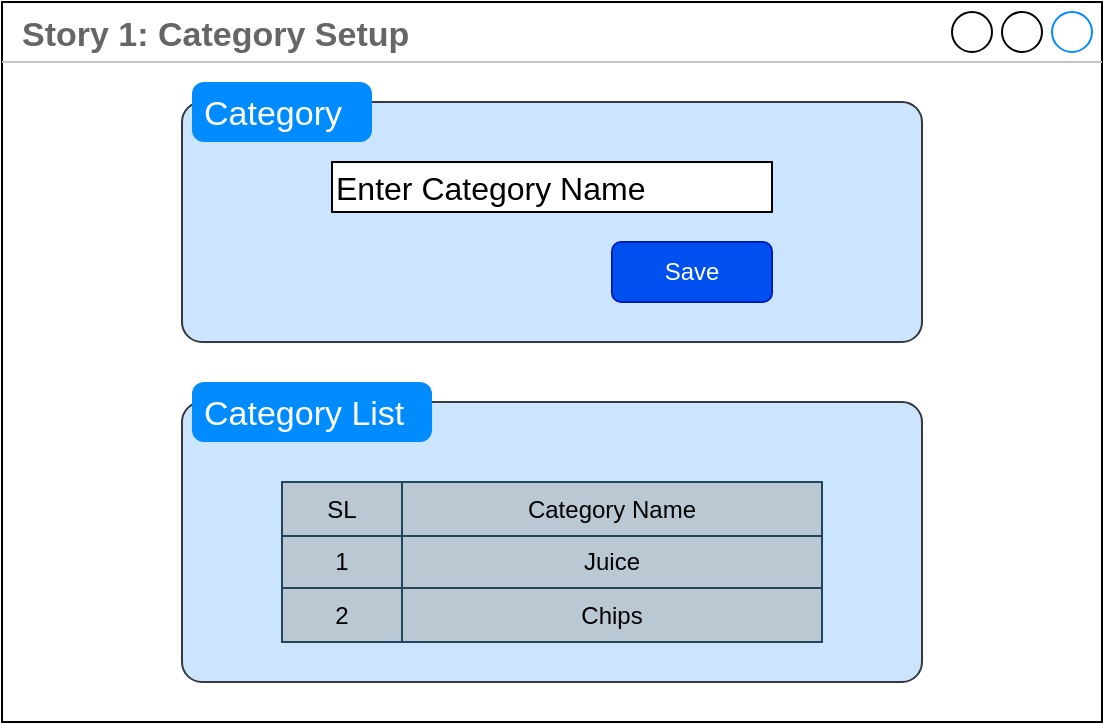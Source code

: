 <mxfile version="14.4.3" type="device" pages="6"><diagram id="9zW5eFf7-yITIkIh7eBr" name="Page-1"><mxGraphModel dx="1038" dy="548" grid="1" gridSize="10" guides="1" tooltips="1" connect="1" arrows="1" fold="1" page="1" pageScale="1" pageWidth="1920" pageHeight="1200" math="0" shadow="0"><root><mxCell id="0"/><mxCell id="1" parent="0"/><mxCell id="pQwPIOL-d-vaTk3Vo7pQ-2" value="&lt;b&gt;&lt;font style=&quot;font-size: 17px&quot;&gt;Story 1: Category Setup&lt;/font&gt;&lt;/b&gt;" style="strokeWidth=1;shadow=0;dashed=0;align=center;html=1;shape=mxgraph.mockup.containers.window;align=left;verticalAlign=top;spacingLeft=8;strokeColor2=#008cff;strokeColor3=#c4c4c4;fontColor=#666666;mainText=;fontSize=17;labelBackgroundColor=none;fillColor=none;" parent="1" vertex="1"><mxGeometry x="220" y="90" width="550" height="360" as="geometry"/></mxCell><mxCell id="pQwPIOL-d-vaTk3Vo7pQ-3" value="" style="shape=mxgraph.mockup.containers.marginRect;rectMarginTop=10;strokeColor=#36393d;strokeWidth=1;dashed=0;rounded=1;arcSize=5;recursiveResize=0;fillColor=#cce5ff;" parent="1" vertex="1"><mxGeometry x="310" y="130" width="370" height="130" as="geometry"/></mxCell><mxCell id="pQwPIOL-d-vaTk3Vo7pQ-4" value="Category" style="shape=rect;strokeColor=none;fillColor=#008cff;strokeWidth=1;dashed=0;rounded=1;arcSize=20;fontColor=#ffffff;fontSize=17;spacing=2;spacingTop=-2;align=left;autosize=1;spacingLeft=4;resizeWidth=0;resizeHeight=0;perimeter=none;" parent="pQwPIOL-d-vaTk3Vo7pQ-3" vertex="1"><mxGeometry x="5" width="90" height="30" as="geometry"/></mxCell><mxCell id="pQwPIOL-d-vaTk3Vo7pQ-5" value="&lt;font style=&quot;font-size: 16px&quot;&gt;Enter Category Name&lt;/font&gt;" style="rounded=0;whiteSpace=wrap;html=1;align=left;" parent="pQwPIOL-d-vaTk3Vo7pQ-3" vertex="1"><mxGeometry x="75" y="40" width="220" height="25" as="geometry"/></mxCell><mxCell id="pQwPIOL-d-vaTk3Vo7pQ-6" value="Save" style="rounded=1;whiteSpace=wrap;html=1;fillColor=#0050ef;strokeColor=#001DBC;fontColor=#ffffff;" parent="pQwPIOL-d-vaTk3Vo7pQ-3" vertex="1"><mxGeometry x="215" y="80" width="80" height="30" as="geometry"/></mxCell><mxCell id="pQwPIOL-d-vaTk3Vo7pQ-7" value="" style="shape=mxgraph.mockup.containers.marginRect;rectMarginTop=10;strokeColor=#36393d;strokeWidth=1;dashed=0;rounded=1;arcSize=5;recursiveResize=0;fillColor=#cce5ff;" parent="1" vertex="1"><mxGeometry x="310" y="280" width="370" height="150" as="geometry"/></mxCell><mxCell id="pQwPIOL-d-vaTk3Vo7pQ-8" value="Category List" style="shape=rect;strokeColor=none;fillColor=#008cff;strokeWidth=1;dashed=0;rounded=1;arcSize=20;fontColor=#ffffff;fontSize=17;spacing=2;spacingTop=-2;align=left;autosize=1;spacingLeft=4;resizeWidth=0;resizeHeight=0;perimeter=none;" parent="pQwPIOL-d-vaTk3Vo7pQ-7" vertex="1"><mxGeometry x="5" width="120" height="30" as="geometry"/></mxCell><mxCell id="pQwPIOL-d-vaTk3Vo7pQ-13" value="" style="shape=table;html=1;whiteSpace=wrap;startSize=0;container=1;collapsible=0;childLayout=tableLayout;fillColor=#bac8d3;strokeColor=#23445d;" parent="pQwPIOL-d-vaTk3Vo7pQ-7" vertex="1"><mxGeometry x="50" y="50" width="270" height="80" as="geometry"/></mxCell><mxCell id="pQwPIOL-d-vaTk3Vo7pQ-14" value="" style="shape=partialRectangle;html=1;whiteSpace=wrap;collapsible=0;dropTarget=0;pointerEvents=0;fillColor=none;top=0;left=0;bottom=0;right=0;points=[[0,0.5],[1,0.5]];portConstraint=eastwest;" parent="pQwPIOL-d-vaTk3Vo7pQ-13" vertex="1"><mxGeometry width="270" height="27" as="geometry"/></mxCell><mxCell id="pQwPIOL-d-vaTk3Vo7pQ-15" value="SL" style="shape=partialRectangle;html=1;whiteSpace=wrap;connectable=0;overflow=hidden;fillColor=none;top=0;left=0;bottom=0;right=0;" parent="pQwPIOL-d-vaTk3Vo7pQ-14" vertex="1"><mxGeometry width="60" height="27" as="geometry"/></mxCell><mxCell id="pQwPIOL-d-vaTk3Vo7pQ-16" value="Category Name" style="shape=partialRectangle;html=1;whiteSpace=wrap;connectable=0;overflow=hidden;fillColor=none;top=0;left=0;bottom=0;right=0;" parent="pQwPIOL-d-vaTk3Vo7pQ-14" vertex="1"><mxGeometry x="60" width="210" height="27" as="geometry"/></mxCell><mxCell id="pQwPIOL-d-vaTk3Vo7pQ-17" value="" style="shape=partialRectangle;html=1;whiteSpace=wrap;collapsible=0;dropTarget=0;pointerEvents=0;fillColor=none;top=0;left=0;bottom=0;right=0;points=[[0,0.5],[1,0.5]];portConstraint=eastwest;" parent="pQwPIOL-d-vaTk3Vo7pQ-13" vertex="1"><mxGeometry y="27" width="270" height="26" as="geometry"/></mxCell><mxCell id="pQwPIOL-d-vaTk3Vo7pQ-18" value="1" style="shape=partialRectangle;html=1;whiteSpace=wrap;connectable=0;overflow=hidden;fillColor=none;top=0;left=0;bottom=0;right=0;" parent="pQwPIOL-d-vaTk3Vo7pQ-17" vertex="1"><mxGeometry width="60" height="26" as="geometry"/></mxCell><mxCell id="pQwPIOL-d-vaTk3Vo7pQ-19" value="Juice" style="shape=partialRectangle;html=1;whiteSpace=wrap;connectable=0;overflow=hidden;fillColor=none;top=0;left=0;bottom=0;right=0;" parent="pQwPIOL-d-vaTk3Vo7pQ-17" vertex="1"><mxGeometry x="60" width="210" height="26" as="geometry"/></mxCell><mxCell id="pQwPIOL-d-vaTk3Vo7pQ-20" value="" style="shape=partialRectangle;html=1;whiteSpace=wrap;collapsible=0;dropTarget=0;pointerEvents=0;fillColor=none;top=0;left=0;bottom=0;right=0;points=[[0,0.5],[1,0.5]];portConstraint=eastwest;" parent="pQwPIOL-d-vaTk3Vo7pQ-13" vertex="1"><mxGeometry y="53" width="270" height="27" as="geometry"/></mxCell><mxCell id="pQwPIOL-d-vaTk3Vo7pQ-21" value="2" style="shape=partialRectangle;html=1;whiteSpace=wrap;connectable=0;overflow=hidden;fillColor=none;top=0;left=0;bottom=0;right=0;" parent="pQwPIOL-d-vaTk3Vo7pQ-20" vertex="1"><mxGeometry width="60" height="27" as="geometry"/></mxCell><mxCell id="pQwPIOL-d-vaTk3Vo7pQ-22" value="Chips" style="shape=partialRectangle;html=1;whiteSpace=wrap;connectable=0;overflow=hidden;fillColor=none;top=0;left=0;bottom=0;right=0;" parent="pQwPIOL-d-vaTk3Vo7pQ-20" vertex="1"><mxGeometry x="60" width="210" height="27" as="geometry"/></mxCell></root></mxGraphModel></diagram><diagram id="p4mON7pZnvXp4xj4O0MA" name="Page-2"><mxGraphModel dx="1038" dy="548" grid="1" gridSize="10" guides="1" tooltips="1" connect="1" arrows="1" fold="1" page="1" pageScale="1" pageWidth="1920" pageHeight="1200" math="0" shadow="0"><root><mxCell id="ojjUaHs5o-e6djuFo0yB-0"/><mxCell id="ojjUaHs5o-e6djuFo0yB-1" parent="ojjUaHs5o-e6djuFo0yB-0"/><mxCell id="wAN9xkExhcYpc2eHvWF8-0" value="&lt;b&gt;&lt;font style=&quot;font-size: 17px&quot;&gt;Story 2: Item/ Product Setup&lt;/font&gt;&lt;/b&gt;" style="strokeWidth=1;shadow=0;dashed=0;align=center;html=1;shape=mxgraph.mockup.containers.window;align=left;verticalAlign=top;spacingLeft=8;strokeColor2=#008cff;strokeColor3=#c4c4c4;fontColor=#666666;mainText=;fontSize=17;labelBackgroundColor=none;fillColor=none;" vertex="1" parent="ojjUaHs5o-e6djuFo0yB-1"><mxGeometry x="220" y="90" width="550" height="360" as="geometry"/></mxCell><mxCell id="wAN9xkExhcYpc2eHvWF8-1" value="" style="shape=mxgraph.mockup.containers.marginRect;rectMarginTop=10;strokeColor=#36393d;strokeWidth=1;dashed=0;rounded=1;arcSize=5;recursiveResize=0;fillColor=#cce5ff;" vertex="1" parent="ojjUaHs5o-e6djuFo0yB-1"><mxGeometry x="310" y="140" width="370" height="290" as="geometry"/></mxCell><mxCell id="wAN9xkExhcYpc2eHvWF8-2" value="Product" style="shape=rect;strokeColor=none;fillColor=#008cff;strokeWidth=1;dashed=0;rounded=1;arcSize=20;fontColor=#ffffff;fontSize=17;spacing=2;spacingTop=-2;align=left;autosize=1;spacingLeft=4;resizeWidth=0;resizeHeight=0;perimeter=none;" vertex="1" parent="wAN9xkExhcYpc2eHvWF8-1"><mxGeometry x="5" width="80" height="30" as="geometry"/></mxCell><mxCell id="wAN9xkExhcYpc2eHvWF8-3" value="&lt;font style=&quot;font-size: 16px&quot;&gt;Enter Product Name&lt;/font&gt;" style="rounded=0;whiteSpace=wrap;html=1;align=left;" vertex="1" parent="wAN9xkExhcYpc2eHvWF8-1"><mxGeometry x="75" y="90" width="235" height="25" as="geometry"/></mxCell><mxCell id="wAN9xkExhcYpc2eHvWF8-4" value="Save" style="rounded=1;whiteSpace=wrap;html=1;fillColor=#0050ef;strokeColor=#001DBC;fontColor=#ffffff;" vertex="1" parent="wAN9xkExhcYpc2eHvWF8-1"><mxGeometry x="230" y="250" width="80" height="30" as="geometry"/></mxCell><mxCell id="wAN9xkExhcYpc2eHvWF8-17" value="Category List" style="strokeWidth=1;shadow=0;dashed=0;align=center;html=1;shape=mxgraph.mockup.forms.comboBox;strokeColor=#999999;fillColor=#ddeeff;align=left;fillColor2=#aaddff;mainText=;fontColor=#666666;fontSize=17;spacingLeft=3;" vertex="1" parent="wAN9xkExhcYpc2eHvWF8-1"><mxGeometry x="75" y="40" width="235" height="30" as="geometry"/></mxCell><mxCell id="EwTsvbI1d30uuB-GNMyX-0" value="&lt;font style=&quot;font-size: 16px&quot;&gt;Product Per Carton&lt;/font&gt;" style="rounded=0;whiteSpace=wrap;html=1;align=left;" vertex="1" parent="wAN9xkExhcYpc2eHvWF8-1"><mxGeometry x="75" y="132.5" width="235" height="25" as="geometry"/></mxCell><mxCell id="EwTsvbI1d30uuB-GNMyX-1" value="&lt;font style=&quot;font-size: 16px&quot;&gt;Product Price Per Carton&lt;/font&gt;" style="rounded=0;whiteSpace=wrap;html=1;align=left;" vertex="1" parent="wAN9xkExhcYpc2eHvWF8-1"><mxGeometry x="75" y="170" width="235" height="25" as="geometry"/></mxCell><mxCell id="EwTsvbI1d30uuB-GNMyX-2" value="" style="shape=image;html=1;verticalAlign=top;verticalLabelPosition=bottom;labelBackgroundColor=#ffffff;imageAspect=0;aspect=fixed;image=https://cdn4.iconfinder.com/data/icons/32x32-free-design-icons/32/Upload_image.png;fillColor=#ffffff;" vertex="1" parent="wAN9xkExhcYpc2eHvWF8-1"><mxGeometry x="75" y="202" width="38" height="38" as="geometry"/></mxCell><mxCell id="EwTsvbI1d30uuB-GNMyX-4" value="&lt;font style=&quot;font-size: 16px&quot;&gt;Upload Product Image&lt;/font&gt;" style="rounded=0;whiteSpace=wrap;html=1;align=left;" vertex="1" parent="wAN9xkExhcYpc2eHvWF8-1"><mxGeometry x="113" y="208.5" width="197" height="25" as="geometry"/></mxCell></root></mxGraphModel></diagram><diagram id="Ethr5HUnIbw783NVXjw9" name="Page-3"><mxGraphModel dx="1038" dy="548" grid="1" gridSize="10" guides="1" tooltips="1" connect="1" arrows="1" fold="1" page="1" pageScale="1" pageWidth="1920" pageHeight="1200" math="0" shadow="0"><root><mxCell id="e7C65PgwglR1ZrffjuGR-0"/><mxCell id="e7C65PgwglR1ZrffjuGR-1" parent="e7C65PgwglR1ZrffjuGR-0"/><mxCell id="2DA93-IUuTwcWA35jTkn-0" value="&lt;b&gt;&lt;font style=&quot;font-size: 17px&quot;&gt;Story 3: Stock Product&amp;nbsp;&lt;/font&gt;&lt;/b&gt;" style="strokeWidth=1;shadow=0;dashed=0;align=center;html=1;shape=mxgraph.mockup.containers.window;align=left;verticalAlign=top;spacingLeft=8;strokeColor2=#008cff;strokeColor3=#c4c4c4;fontColor=#666666;mainText=;fontSize=17;labelBackgroundColor=none;fillColor=none;" vertex="1" parent="e7C65PgwglR1ZrffjuGR-1"><mxGeometry x="220" y="90" width="550" height="360" as="geometry"/></mxCell><mxCell id="2DA93-IUuTwcWA35jTkn-1" value="" style="shape=mxgraph.mockup.containers.marginRect;rectMarginTop=10;strokeColor=#36393d;strokeWidth=1;dashed=0;rounded=1;arcSize=5;recursiveResize=0;fillColor=#cce5ff;" vertex="1" parent="e7C65PgwglR1ZrffjuGR-1"><mxGeometry x="310" y="137.5" width="370" height="265" as="geometry"/></mxCell><mxCell id="2DA93-IUuTwcWA35jTkn-2" value="Product Stock In" style="shape=rect;strokeColor=none;fillColor=#008cff;strokeWidth=1;dashed=0;rounded=1;arcSize=20;fontColor=#ffffff;fontSize=17;spacing=2;spacingTop=-2;align=left;autosize=1;spacingLeft=4;resizeWidth=0;resizeHeight=0;perimeter=none;" vertex="1" parent="2DA93-IUuTwcWA35jTkn-1"><mxGeometry x="5" width="150" height="30" as="geometry"/></mxCell><mxCell id="2DA93-IUuTwcWA35jTkn-4" value="Stock In" style="rounded=1;whiteSpace=wrap;html=1;fillColor=#0050ef;strokeColor=#001DBC;fontColor=#ffffff;" vertex="1" parent="2DA93-IUuTwcWA35jTkn-1"><mxGeometry x="230" y="205" width="80" height="30" as="geometry"/></mxCell><mxCell id="2DA93-IUuTwcWA35jTkn-5" value="Category List" style="strokeWidth=1;shadow=0;dashed=0;align=center;html=1;shape=mxgraph.mockup.forms.comboBox;strokeColor=#999999;fillColor=#ddeeff;align=left;fillColor2=#aaddff;mainText=;fontColor=#666666;fontSize=17;spacingLeft=3;" vertex="1" parent="2DA93-IUuTwcWA35jTkn-1"><mxGeometry x="75" y="40" width="235" height="30" as="geometry"/></mxCell><mxCell id="2DA93-IUuTwcWA35jTkn-6" value="&lt;font style=&quot;font-size: 16px&quot;&gt;Available Quentity&lt;/font&gt;" style="rounded=0;whiteSpace=wrap;html=1;align=left;fillColor=#eeeeee;strokeColor=#36393d;" vertex="1" parent="2DA93-IUuTwcWA35jTkn-1"><mxGeometry x="75" y="130" width="235" height="25" as="geometry"/></mxCell><mxCell id="2DA93-IUuTwcWA35jTkn-7" value="&lt;span style=&quot;font-size: 16px&quot;&gt;Stock Quentity&lt;/span&gt;" style="rounded=0;whiteSpace=wrap;html=1;align=left;" vertex="1" parent="2DA93-IUuTwcWA35jTkn-1"><mxGeometry x="75" y="170" width="235" height="25" as="geometry"/></mxCell><mxCell id="2DA93-IUuTwcWA35jTkn-10" value="Product List" style="strokeWidth=1;shadow=0;dashed=0;align=center;html=1;shape=mxgraph.mockup.forms.comboBox;strokeColor=#999999;fillColor=#ddeeff;align=left;fillColor2=#aaddff;mainText=;fontColor=#666666;fontSize=17;spacingLeft=3;" vertex="1" parent="2DA93-IUuTwcWA35jTkn-1"><mxGeometry x="75" y="80" width="235" height="30" as="geometry"/></mxCell></root></mxGraphModel></diagram><diagram id="i4IPzVgXI6G1awAdKkeR" name="Page-4"><mxGraphModel dx="1038" dy="548" grid="1" gridSize="10" guides="1" tooltips="1" connect="1" arrows="1" fold="1" page="1" pageScale="1" pageWidth="1920" pageHeight="1200" math="0" shadow="0"><root><mxCell id="TGiP4Pxry1a0uro2ggyM-0"/><mxCell id="TGiP4Pxry1a0uro2ggyM-1" parent="TGiP4Pxry1a0uro2ggyM-0"/><mxCell id="QUsgHQ4IE7u1qiFoeLz3-0" value="&lt;b&gt;&lt;font style=&quot;font-size: 17px&quot;&gt;Story 4: Product Summary&lt;/font&gt;&lt;/b&gt;" style="strokeWidth=1;shadow=0;dashed=0;align=center;html=1;shape=mxgraph.mockup.containers.window;align=left;verticalAlign=top;spacingLeft=8;strokeColor2=#008cff;strokeColor3=#c4c4c4;fontColor=#666666;mainText=;fontSize=17;labelBackgroundColor=none;fillColor=none;" vertex="1" parent="TGiP4Pxry1a0uro2ggyM-1"><mxGeometry x="220" y="90" width="550" height="360" as="geometry"/></mxCell><mxCell id="QUsgHQ4IE7u1qiFoeLz3-1" value="" style="shape=mxgraph.mockup.containers.marginRect;rectMarginTop=10;strokeColor=#36393d;strokeWidth=1;dashed=0;rounded=1;arcSize=5;recursiveResize=0;fillColor=#cce5ff;" vertex="1" parent="TGiP4Pxry1a0uro2ggyM-1"><mxGeometry x="270" y="140" width="450" height="260" as="geometry"/></mxCell><mxCell id="QUsgHQ4IE7u1qiFoeLz3-2" value="Product Summary" style="shape=rect;strokeColor=none;fillColor=#008cff;strokeWidth=1;dashed=0;rounded=1;arcSize=20;fontColor=#ffffff;fontSize=17;spacing=2;spacingTop=-2;align=left;autosize=1;spacingLeft=4;resizeWidth=0;resizeHeight=0;perimeter=none;" vertex="1" parent="QUsgHQ4IE7u1qiFoeLz3-1"><mxGeometry x="5" width="160" height="30" as="geometry"/></mxCell><mxCell id="QUsgHQ4IE7u1qiFoeLz3-5" value="Category List" style="strokeWidth=1;shadow=0;dashed=0;align=center;html=1;shape=mxgraph.mockup.forms.comboBox;strokeColor=#999999;fillColor=#ddeeff;align=left;fillColor2=#aaddff;mainText=;fontColor=#666666;fontSize=17;spacingLeft=3;" vertex="1" parent="QUsgHQ4IE7u1qiFoeLz3-1"><mxGeometry x="57.5" y="40" width="335" height="30" as="geometry"/></mxCell><mxCell id="QUsgHQ4IE7u1qiFoeLz3-10" value="" style="shape=table;html=1;whiteSpace=wrap;startSize=0;container=1;collapsible=0;childLayout=tableLayout;fillColor=#d0cee2;strokeColor=#56517e;" vertex="1" parent="TGiP4Pxry1a0uro2ggyM-1"><mxGeometry x="310" y="250" width="370" height="110" as="geometry"/></mxCell><mxCell id="QUsgHQ4IE7u1qiFoeLz3-11" value="" style="shape=partialRectangle;html=1;whiteSpace=wrap;collapsible=0;dropTarget=0;pointerEvents=0;fillColor=none;top=0;left=0;bottom=0;right=0;points=[[0,0.5],[1,0.5]];portConstraint=eastwest;" vertex="1" parent="QUsgHQ4IE7u1qiFoeLz3-10"><mxGeometry width="370" height="28" as="geometry"/></mxCell><mxCell id="QUsgHQ4IE7u1qiFoeLz3-12" value="SL" style="shape=partialRectangle;html=1;whiteSpace=wrap;connectable=0;overflow=hidden;fillColor=none;top=0;left=0;bottom=0;right=0;" vertex="1" parent="QUsgHQ4IE7u1qiFoeLz3-11"><mxGeometry width="50" height="28" as="geometry"/></mxCell><mxCell id="QUsgHQ4IE7u1qiFoeLz3-13" value="Product" style="shape=partialRectangle;html=1;whiteSpace=wrap;connectable=0;overflow=hidden;fillColor=none;top=0;left=0;bottom=0;right=0;" vertex="1" parent="QUsgHQ4IE7u1qiFoeLz3-11"><mxGeometry x="50" width="196" height="28" as="geometry"/></mxCell><mxCell id="QUsgHQ4IE7u1qiFoeLz3-14" value="Quentity (Carton)" style="shape=partialRectangle;html=1;whiteSpace=wrap;connectable=0;overflow=hidden;fillColor=none;top=0;left=0;bottom=0;right=0;" vertex="1" parent="QUsgHQ4IE7u1qiFoeLz3-11"><mxGeometry x="246" width="124" height="28" as="geometry"/></mxCell><mxCell id="QUsgHQ4IE7u1qiFoeLz3-15" value="" style="shape=partialRectangle;html=1;whiteSpace=wrap;collapsible=0;dropTarget=0;pointerEvents=0;fillColor=none;top=0;left=0;bottom=0;right=0;points=[[0,0.5],[1,0.5]];portConstraint=eastwest;" vertex="1" parent="QUsgHQ4IE7u1qiFoeLz3-10"><mxGeometry y="28" width="370" height="27" as="geometry"/></mxCell><mxCell id="QUsgHQ4IE7u1qiFoeLz3-16" value="1" style="shape=partialRectangle;html=1;whiteSpace=wrap;connectable=0;overflow=hidden;fillColor=none;top=0;left=0;bottom=0;right=0;" vertex="1" parent="QUsgHQ4IE7u1qiFoeLz3-15"><mxGeometry width="50" height="27" as="geometry"/></mxCell><mxCell id="QUsgHQ4IE7u1qiFoeLz3-17" value="Mango Juice" style="shape=partialRectangle;html=1;whiteSpace=wrap;connectable=0;overflow=hidden;fillColor=none;top=0;left=0;bottom=0;right=0;" vertex="1" parent="QUsgHQ4IE7u1qiFoeLz3-15"><mxGeometry x="50" width="196" height="27" as="geometry"/></mxCell><mxCell id="QUsgHQ4IE7u1qiFoeLz3-18" value="10" style="shape=partialRectangle;html=1;whiteSpace=wrap;connectable=0;overflow=hidden;fillColor=none;top=0;left=0;bottom=0;right=0;" vertex="1" parent="QUsgHQ4IE7u1qiFoeLz3-15"><mxGeometry x="246" width="124" height="27" as="geometry"/></mxCell><mxCell id="QUsgHQ4IE7u1qiFoeLz3-19" value="" style="shape=partialRectangle;html=1;whiteSpace=wrap;collapsible=0;dropTarget=0;pointerEvents=0;fillColor=none;top=0;left=0;bottom=0;right=0;points=[[0,0.5],[1,0.5]];portConstraint=eastwest;" vertex="1" parent="QUsgHQ4IE7u1qiFoeLz3-10"><mxGeometry y="55" width="370" height="28" as="geometry"/></mxCell><mxCell id="QUsgHQ4IE7u1qiFoeLz3-20" value="2" style="shape=partialRectangle;html=1;whiteSpace=wrap;connectable=0;overflow=hidden;fillColor=none;top=0;left=0;bottom=0;right=0;" vertex="1" parent="QUsgHQ4IE7u1qiFoeLz3-19"><mxGeometry width="50" height="28" as="geometry"/></mxCell><mxCell id="QUsgHQ4IE7u1qiFoeLz3-21" value="Orange Juice" style="shape=partialRectangle;html=1;whiteSpace=wrap;connectable=0;overflow=hidden;fillColor=none;top=0;left=0;bottom=0;right=0;" vertex="1" parent="QUsgHQ4IE7u1qiFoeLz3-19"><mxGeometry x="50" width="196" height="28" as="geometry"/></mxCell><mxCell id="QUsgHQ4IE7u1qiFoeLz3-22" value="20" style="shape=partialRectangle;html=1;whiteSpace=wrap;connectable=0;overflow=hidden;fillColor=none;top=0;left=0;bottom=0;right=0;" vertex="1" parent="QUsgHQ4IE7u1qiFoeLz3-19"><mxGeometry x="246" width="124" height="28" as="geometry"/></mxCell><mxCell id="QUsgHQ4IE7u1qiFoeLz3-23" value="" style="shape=partialRectangle;html=1;whiteSpace=wrap;collapsible=0;dropTarget=0;pointerEvents=0;fillColor=none;top=0;left=0;bottom=0;right=0;points=[[0,0.5],[1,0.5]];portConstraint=eastwest;" vertex="1" parent="QUsgHQ4IE7u1qiFoeLz3-10"><mxGeometry y="83" width="370" height="27" as="geometry"/></mxCell><mxCell id="QUsgHQ4IE7u1qiFoeLz3-24" value="3" style="shape=partialRectangle;html=1;whiteSpace=wrap;connectable=0;overflow=hidden;fillColor=none;top=0;left=0;bottom=0;right=0;" vertex="1" parent="QUsgHQ4IE7u1qiFoeLz3-23"><mxGeometry width="50" height="27" as="geometry"/></mxCell><mxCell id="QUsgHQ4IE7u1qiFoeLz3-25" value="Lemon Juice" style="shape=partialRectangle;html=1;whiteSpace=wrap;connectable=0;overflow=hidden;fillColor=none;top=0;left=0;bottom=0;right=0;" vertex="1" parent="QUsgHQ4IE7u1qiFoeLz3-23"><mxGeometry x="50" width="196" height="27" as="geometry"/></mxCell><mxCell id="QUsgHQ4IE7u1qiFoeLz3-26" value="50" style="shape=partialRectangle;html=1;whiteSpace=wrap;connectable=0;overflow=hidden;fillColor=none;top=0;left=0;bottom=0;right=0;" vertex="1" parent="QUsgHQ4IE7u1qiFoeLz3-23"><mxGeometry x="246" width="124" height="27" as="geometry"/></mxCell></root></mxGraphModel></diagram><diagram id="jPQveddiYVd91tYCNrmt" name="Page-5"><mxGraphModel dx="1730" dy="913" grid="1" gridSize="10" guides="1" tooltips="1" connect="1" arrows="1" fold="1" page="1" pageScale="1" pageWidth="1920" pageHeight="1200" math="0" shadow="0"><root><mxCell id="ICYTamKUsxuefKtYoo0x-0"/><mxCell id="ICYTamKUsxuefKtYoo0x-1" parent="ICYTamKUsxuefKtYoo0x-0"/><mxCell id="ICYTamKUsxuefKtYoo0x-2" value="&lt;b&gt;&lt;font style=&quot;font-size: 17px&quot;&gt;Story 5: Product Requisition&lt;/font&gt;&lt;/b&gt;" style="strokeWidth=1;shadow=0;dashed=0;align=center;html=1;shape=mxgraph.mockup.containers.window;align=left;verticalAlign=top;spacingLeft=8;strokeColor2=#008cff;strokeColor3=#c4c4c4;fontColor=#666666;mainText=;fontSize=17;labelBackgroundColor=none;fillColor=none;" parent="ICYTamKUsxuefKtYoo0x-1" vertex="1"><mxGeometry x="220" y="90" width="550" height="360" as="geometry"/></mxCell><mxCell id="ICYTamKUsxuefKtYoo0x-3" value="" style="shape=mxgraph.mockup.containers.marginRect;rectMarginTop=10;strokeColor=#36393d;strokeWidth=1;dashed=0;rounded=1;arcSize=5;recursiveResize=0;fillColor=#cce5ff;" parent="ICYTamKUsxuefKtYoo0x-1" vertex="1"><mxGeometry x="270" y="140" width="450" height="270" as="geometry"/></mxCell><mxCell id="ICYTamKUsxuefKtYoo0x-4" value="Requisition" style="shape=rect;strokeColor=none;fillColor=#008cff;strokeWidth=1;dashed=0;rounded=1;arcSize=20;fontColor=#ffffff;fontSize=17;spacing=2;spacingTop=-2;align=left;autosize=1;spacingLeft=4;resizeWidth=0;resizeHeight=0;perimeter=none;" parent="ICYTamKUsxuefKtYoo0x-3" vertex="1"><mxGeometry x="5" width="110" height="30" as="geometry"/></mxCell><mxCell id="ICYTamKUsxuefKtYoo0x-5" value="Category List" style="strokeWidth=1;shadow=0;dashed=0;align=center;html=1;shape=mxgraph.mockup.forms.comboBox;strokeColor=#999999;fillColor=#ddeeff;align=left;fillColor2=#aaddff;mainText=;fontColor=#666666;fontSize=17;spacingLeft=3;" parent="ICYTamKUsxuefKtYoo0x-3" vertex="1"><mxGeometry x="20" y="40" width="200" height="30" as="geometry"/></mxCell><mxCell id="ICYTamKUsxuefKtYoo0x-23" value="Product List" style="strokeWidth=1;shadow=0;dashed=0;align=center;html=1;shape=mxgraph.mockup.forms.comboBox;strokeColor=#999999;fillColor=#ddeeff;align=left;fillColor2=#aaddff;mainText=;fontColor=#666666;fontSize=17;spacingLeft=3;" parent="ICYTamKUsxuefKtYoo0x-3" vertex="1"><mxGeometry x="240" y="40" width="200" height="30" as="geometry"/></mxCell><mxCell id="ICYTamKUsxuefKtYoo0x-25" value="&lt;font style=&quot;font-size: 15px&quot;&gt;Product Quantity Per Carton&lt;/font&gt;" style="rounded=0;whiteSpace=wrap;html=1;fillColor=#eeeeee;align=left;strokeColor=#36393d;" parent="ICYTamKUsxuefKtYoo0x-3" vertex="1"><mxGeometry x="20" y="80" width="200" height="30" as="geometry"/></mxCell><mxCell id="wEeGI4uARrttY-ZKboFy-0" value="Add" style="rounded=1;whiteSpace=wrap;html=1;fillColor=#0050ef;strokeColor=#001DBC;fontColor=#ffffff;" parent="ICYTamKUsxuefKtYoo0x-3" vertex="1"><mxGeometry x="360" y="180" width="80" height="30" as="geometry"/></mxCell><mxCell id="TkHeT5bzNJbTKX904O6z-0" value="&lt;span style=&quot;font-size: 15px&quot;&gt;Product Price Per Carton&lt;/span&gt;" style="rounded=0;whiteSpace=wrap;html=1;fillColor=#eeeeee;align=left;strokeColor=#36393d;" vertex="1" parent="ICYTamKUsxuefKtYoo0x-3"><mxGeometry x="240" y="80" width="200" height="30" as="geometry"/></mxCell><mxCell id="TkHeT5bzNJbTKX904O6z-1" value="&lt;font style=&quot;font-size: 15px&quot;&gt;Product Quantity&lt;/font&gt;" style="rounded=0;whiteSpace=wrap;html=1;align=left;" vertex="1" parent="ICYTamKUsxuefKtYoo0x-3"><mxGeometry x="20" y="130" width="420" height="30" as="geometry"/></mxCell><mxCell id="TkHeT5bzNJbTKX904O6z-2" value="" style="shape=image;html=1;verticalAlign=top;verticalLabelPosition=bottom;labelBackgroundColor=#ffffff;imageAspect=0;aspect=fixed;image=https://cdn4.iconfinder.com/data/icons/glyphs/24/icons_pic-128.png" vertex="1" parent="ICYTamKUsxuefKtYoo0x-3"><mxGeometry x="20" y="170" width="80" height="80" as="geometry"/></mxCell><mxCell id="TkHeT5bzNJbTKX904O6z-3" value="&lt;font style=&quot;font-size: 15px&quot;&gt;&lt;b&gt;Product Image&lt;/b&gt;&lt;/font&gt;" style="text;html=1;strokeColor=none;fillColor=none;align=center;verticalAlign=middle;whiteSpace=wrap;rounded=0;" vertex="1" parent="ICYTamKUsxuefKtYoo0x-3"><mxGeometry x="120" y="200" width="120" height="20" as="geometry"/></mxCell></root></mxGraphModel></diagram><diagram id="iPoCiodXN_ExZn42NDsu" name="Page-6"><mxGraphModel dx="1038" dy="548" grid="1" gridSize="10" guides="1" tooltips="1" connect="1" arrows="1" fold="1" page="1" pageScale="1" pageWidth="1920" pageHeight="1200" math="0" shadow="0"><root><mxCell id="KhnvR9MPOpHO4CLhP9M7-0"/><mxCell id="KhnvR9MPOpHO4CLhP9M7-1" parent="KhnvR9MPOpHO4CLhP9M7-0"/><mxCell id="KhnvR9MPOpHO4CLhP9M7-2" value="&lt;b&gt;&lt;font style=&quot;font-size: 17px&quot;&gt;Story 6: Product Requisition WishList&lt;/font&gt;&lt;/b&gt;" style="strokeWidth=1;shadow=0;dashed=0;align=center;html=1;shape=mxgraph.mockup.containers.window;align=left;verticalAlign=top;spacingLeft=8;strokeColor2=#008cff;strokeColor3=#c4c4c4;fontColor=#666666;mainText=;fontSize=17;labelBackgroundColor=none;fillColor=none;" vertex="1" parent="KhnvR9MPOpHO4CLhP9M7-1"><mxGeometry x="810" y="90" width="550" height="360" as="geometry"/></mxCell><mxCell id="KhnvR9MPOpHO4CLhP9M7-3" value="" style="shape=mxgraph.mockup.containers.marginRect;rectMarginTop=10;strokeColor=#36393d;strokeWidth=1;dashed=0;rounded=1;arcSize=5;recursiveResize=0;fillColor=#cce5ff;" vertex="1" parent="KhnvR9MPOpHO4CLhP9M7-1"><mxGeometry x="840" y="140" width="490" height="270" as="geometry"/></mxCell><mxCell id="KhnvR9MPOpHO4CLhP9M7-4" value="Wish List" style="shape=rect;strokeColor=none;fillColor=#008cff;strokeWidth=1;dashed=0;rounded=1;arcSize=20;fontColor=#ffffff;fontSize=17;spacing=2;spacingTop=-2;align=left;autosize=1;spacingLeft=4;resizeWidth=0;resizeHeight=0;perimeter=none;" vertex="1" parent="KhnvR9MPOpHO4CLhP9M7-3"><mxGeometry x="5" width="90" height="30" as="geometry"/></mxCell><mxCell id="KhnvR9MPOpHO4CLhP9M7-5" value="" style="shape=table;html=1;whiteSpace=wrap;startSize=0;container=1;collapsible=0;childLayout=tableLayout;fillColor=#bac8d3;strokeColor=#23445d;" vertex="1" parent="KhnvR9MPOpHO4CLhP9M7-3"><mxGeometry x="20" y="60" width="450" height="100" as="geometry"/></mxCell><mxCell id="KhnvR9MPOpHO4CLhP9M7-6" value="" style="shape=partialRectangle;html=1;whiteSpace=wrap;collapsible=0;dropTarget=0;pointerEvents=0;fillColor=none;top=0;left=0;bottom=0;right=0;points=[[0,0.5],[1,0.5]];portConstraint=eastwest;" vertex="1" parent="KhnvR9MPOpHO4CLhP9M7-5"><mxGeometry width="450" height="33" as="geometry"/></mxCell><mxCell id="KhnvR9MPOpHO4CLhP9M7-7" value="SL" style="shape=partialRectangle;html=1;whiteSpace=wrap;connectable=0;overflow=hidden;fillColor=none;top=0;left=0;bottom=0;right=0;" vertex="1" parent="KhnvR9MPOpHO4CLhP9M7-6"><mxGeometry width="60" height="33" as="geometry"/></mxCell><mxCell id="KhnvR9MPOpHO4CLhP9M7-8" value="Product" style="shape=partialRectangle;html=1;whiteSpace=wrap;connectable=0;overflow=hidden;fillColor=none;top=0;left=0;bottom=0;right=0;" vertex="1" parent="KhnvR9MPOpHO4CLhP9M7-6"><mxGeometry x="60" width="120" height="33" as="geometry"/></mxCell><mxCell id="KhnvR9MPOpHO4CLhP9M7-9" value="Quentity" style="shape=partialRectangle;html=1;whiteSpace=wrap;connectable=0;overflow=hidden;fillColor=none;top=0;left=0;bottom=0;right=0;" vertex="1" parent="KhnvR9MPOpHO4CLhP9M7-6"><mxGeometry x="180" width="190" height="33" as="geometry"/></mxCell><mxCell id="KhnvR9MPOpHO4CLhP9M7-10" value="Price" style="shape=partialRectangle;html=1;whiteSpace=wrap;connectable=0;overflow=hidden;fillColor=none;top=0;left=0;bottom=0;right=0;" vertex="1" parent="KhnvR9MPOpHO4CLhP9M7-6"><mxGeometry x="370" width="80" height="33" as="geometry"/></mxCell><mxCell id="KhnvR9MPOpHO4CLhP9M7-11" value="" style="shape=partialRectangle;html=1;whiteSpace=wrap;collapsible=0;dropTarget=0;pointerEvents=0;fillColor=none;top=0;left=0;bottom=0;right=0;points=[[0,0.5],[1,0.5]];portConstraint=eastwest;" vertex="1" parent="KhnvR9MPOpHO4CLhP9M7-5"><mxGeometry y="33" width="450" height="34" as="geometry"/></mxCell><mxCell id="KhnvR9MPOpHO4CLhP9M7-12" value="1" style="shape=partialRectangle;html=1;whiteSpace=wrap;connectable=0;overflow=hidden;fillColor=none;top=0;left=0;bottom=0;right=0;" vertex="1" parent="KhnvR9MPOpHO4CLhP9M7-11"><mxGeometry width="60" height="34" as="geometry"/></mxCell><mxCell id="KhnvR9MPOpHO4CLhP9M7-13" value="Mango Juice" style="shape=partialRectangle;html=1;whiteSpace=wrap;connectable=0;overflow=hidden;fillColor=none;top=0;left=0;bottom=0;right=0;" vertex="1" parent="KhnvR9MPOpHO4CLhP9M7-11"><mxGeometry x="60" width="120" height="34" as="geometry"/></mxCell><mxCell id="KhnvR9MPOpHO4CLhP9M7-14" value="" style="shape=partialRectangle;html=1;whiteSpace=wrap;connectable=0;overflow=hidden;fillColor=none;top=0;left=0;bottom=0;right=0;" vertex="1" parent="KhnvR9MPOpHO4CLhP9M7-11"><mxGeometry x="180" width="190" height="34" as="geometry"/></mxCell><mxCell id="KhnvR9MPOpHO4CLhP9M7-15" value="1000" style="shape=partialRectangle;html=1;whiteSpace=wrap;connectable=0;overflow=hidden;fillColor=none;top=0;left=0;bottom=0;right=0;" vertex="1" parent="KhnvR9MPOpHO4CLhP9M7-11"><mxGeometry x="370" width="80" height="34" as="geometry"/></mxCell><mxCell id="KhnvR9MPOpHO4CLhP9M7-16" value="" style="shape=partialRectangle;html=1;whiteSpace=wrap;collapsible=0;dropTarget=0;pointerEvents=0;fillColor=none;top=0;left=0;bottom=0;right=0;points=[[0,0.5],[1,0.5]];portConstraint=eastwest;" vertex="1" parent="KhnvR9MPOpHO4CLhP9M7-5"><mxGeometry y="67" width="450" height="33" as="geometry"/></mxCell><mxCell id="KhnvR9MPOpHO4CLhP9M7-17" value="2" style="shape=partialRectangle;html=1;whiteSpace=wrap;connectable=0;overflow=hidden;fillColor=none;top=0;left=0;bottom=0;right=0;" vertex="1" parent="KhnvR9MPOpHO4CLhP9M7-16"><mxGeometry width="60" height="33" as="geometry"/></mxCell><mxCell id="KhnvR9MPOpHO4CLhP9M7-18" value="Potato Chips" style="shape=partialRectangle;html=1;whiteSpace=wrap;connectable=0;overflow=hidden;fillColor=none;top=0;left=0;bottom=0;right=0;" vertex="1" parent="KhnvR9MPOpHO4CLhP9M7-16"><mxGeometry x="60" width="120" height="33" as="geometry"/></mxCell><mxCell id="KhnvR9MPOpHO4CLhP9M7-19" value="5" style="shape=partialRectangle;html=1;whiteSpace=wrap;connectable=0;overflow=hidden;fillColor=none;top=0;left=0;bottom=0;right=0;" vertex="1" parent="KhnvR9MPOpHO4CLhP9M7-16"><mxGeometry x="180" width="190" height="33" as="geometry"/></mxCell><mxCell id="KhnvR9MPOpHO4CLhP9M7-20" value="500" style="shape=partialRectangle;html=1;whiteSpace=wrap;connectable=0;overflow=hidden;fillColor=none;top=0;left=0;bottom=0;right=0;" vertex="1" parent="KhnvR9MPOpHO4CLhP9M7-16"><mxGeometry x="370" width="80" height="33" as="geometry"/></mxCell><mxCell id="KhnvR9MPOpHO4CLhP9M7-21" value="Total Price:&amp;nbsp; 1500&amp;nbsp;&amp;nbsp;" style="rounded=0;whiteSpace=wrap;html=1;fillColor=#fad7ac;strokeColor=#b46504;" vertex="1" parent="KhnvR9MPOpHO4CLhP9M7-3"><mxGeometry x="300" y="170" width="170" height="20" as="geometry"/></mxCell><mxCell id="KhnvR9MPOpHO4CLhP9M7-22" value="Order" style="rounded=1;whiteSpace=wrap;html=1;fillColor=#0050ef;strokeColor=#001DBC;fontColor=#ffffff;" vertex="1" parent="KhnvR9MPOpHO4CLhP9M7-3"><mxGeometry x="390" y="200" width="80" height="30" as="geometry"/></mxCell><mxCell id="KhnvR9MPOpHO4CLhP9M7-24" value="10" style="rounded=0;whiteSpace=wrap;html=1;fillColor=#ffffff;" vertex="1" parent="KhnvR9MPOpHO4CLhP9M7-3"><mxGeometry x="206" y="97" width="120" height="25" as="geometry"/></mxCell><mxCell id="KhnvR9MPOpHO4CLhP9M7-25" value="5" style="rounded=0;whiteSpace=wrap;html=1;fillColor=#ffffff;" vertex="1" parent="KhnvR9MPOpHO4CLhP9M7-3"><mxGeometry x="206" y="131" width="120" height="25" as="geometry"/></mxCell><mxCell id="KhnvR9MPOpHO4CLhP9M7-27" value="&lt;font style=&quot;font-size: 12px&quot;&gt;Update&lt;/font&gt;" style="html=1;shadow=0;dashed=0;shape=mxgraph.bootstrap.rrect;rSize=5;strokeColor=none;strokeWidth=1;fillColor=#33A64C;fontColor=#FFFFFF;whiteSpace=wrap;align=center;verticalAlign=middle;spacingLeft=0;fontStyle=0;fontSize=16;spacing=5;" vertex="1" parent="KhnvR9MPOpHO4CLhP9M7-3"><mxGeometry x="330" y="102" width="50" height="20" as="geometry"/></mxCell><mxCell id="KhnvR9MPOpHO4CLhP9M7-28" value="&lt;font style=&quot;font-size: 12px&quot;&gt;Update&lt;/font&gt;" style="html=1;shadow=0;dashed=0;shape=mxgraph.bootstrap.rrect;rSize=5;strokeColor=none;strokeWidth=1;fillColor=#33A64C;fontColor=#FFFFFF;whiteSpace=wrap;align=center;verticalAlign=middle;spacingLeft=0;fontStyle=0;fontSize=16;spacing=5;" vertex="1" parent="KhnvR9MPOpHO4CLhP9M7-3"><mxGeometry x="330" y="133.5" width="50" height="20" as="geometry"/></mxCell></root></mxGraphModel></diagram></mxfile>